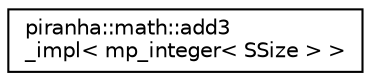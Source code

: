 digraph "Graphical Class Hierarchy"
{
  edge [fontname="Helvetica",fontsize="10",labelfontname="Helvetica",labelfontsize="10"];
  node [fontname="Helvetica",fontsize="10",shape=record];
  rankdir="LR";
  Node0 [label="piranha::math::add3\l_impl\< mp_integer\< SSize \> \>",height=0.2,width=0.4,color="black", fillcolor="white", style="filled",URL="$structpiranha_1_1math_1_1add3__impl_3_01mp__integer_3_01_s_size_01_4_01_4.html",tooltip="Specialisation of the implementation of piranha::math::add3() for piranha::mp_integer. "];
}

